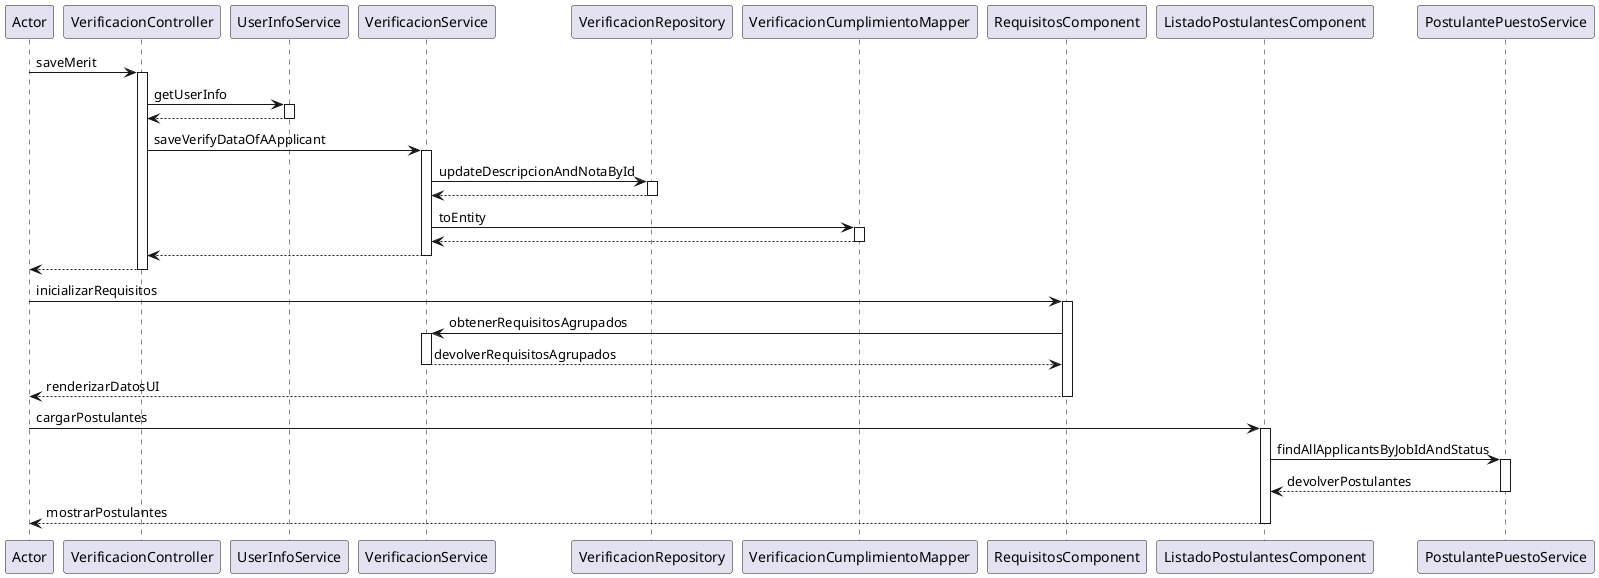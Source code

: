 @startuml
participant Actor
Actor -> VerificacionController : saveMerit
activate VerificacionController
VerificacionController -> UserInfoService : getUserInfo
activate UserInfoService
UserInfoService --> VerificacionController
deactivate UserInfoService
VerificacionController -> VerificacionService : saveVerifyDataOfAApplicant
activate VerificacionService
VerificacionService -> VerificacionRepository : updateDescripcionAndNotaById
activate VerificacionRepository
VerificacionRepository --> VerificacionService
deactivate VerificacionRepository
VerificacionService -> VerificacionCumplimientoMapper : toEntity
activate VerificacionCumplimientoMapper
VerificacionCumplimientoMapper --> VerificacionService
deactivate VerificacionCumplimientoMapper
VerificacionService --> VerificacionController
deactivate VerificacionService
return

Participant RequisitosComponent
Actor -> RequisitosComponent: inicializarRequisitos
activate RequisitosComponent
RequisitosComponent -> VerificacionService: obtenerRequisitosAgrupados
activate VerificacionService
VerificacionService --> RequisitosComponent: devolverRequisitosAgrupados
deactivate VerificacionService
RequisitosComponent --> Actor: renderizarDatosUI
deactivate RequisitosComponent

Participant ListadoPostulantesComponent
Actor -> ListadoPostulantesComponent: cargarPostulantes
activate ListadoPostulantesComponent
ListadoPostulantesComponent -> PostulantePuestoService: findAllApplicantsByJobIdAndStatus
activate PostulantePuestoService
PostulantePuestoService --> ListadoPostulantesComponent: devolverPostulantes
deactivate PostulantePuestoService
ListadoPostulantesComponent --> Actor: mostrarPostulantes
deactivate ListadoPostulantesComponent
@enduml